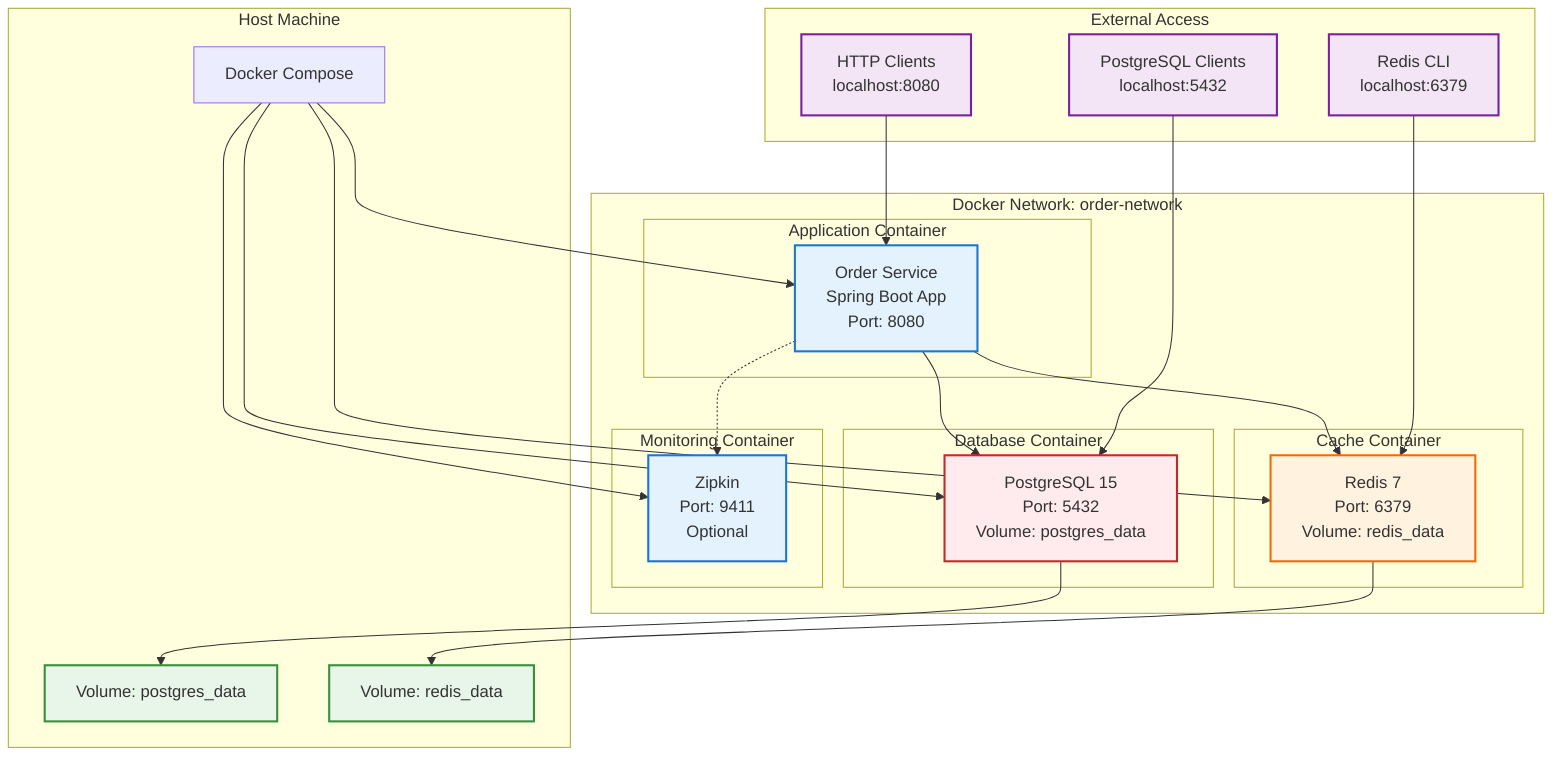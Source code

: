 graph TB
    subgraph "Docker Network: order-network"
        subgraph "Application Container"
            APP[Order Service<br/>Spring Boot App<br/>Port: 8080]
        end

        subgraph "Database Container"
            PG[PostgreSQL 15<br/>Port: 5432<br/>Volume: postgres_data]
        end

        subgraph "Cache Container"
            RD[Redis 7<br/>Port: 6379<br/>Volume: redis_data]
        end

        subgraph "Monitoring Container"
            ZIP[Zipkin<br/>Port: 9411<br/>Optional]
        end
    end

    subgraph "Host Machine"
        DC[Docker Compose]
        VOL1[Volume: postgres_data]
        VOL2[Volume: redis_data]
    end

    subgraph "External Access"
        HTTP[HTTP Clients<br/>localhost:8080]
        PSQL[PostgreSQL Clients<br/>localhost:5432]
        REDIS_CLI[Redis CLI<br/>localhost:6379]
    end

    DC --> APP
    DC --> PG
    DC --> RD
    DC --> ZIP

    APP --> PG
    APP --> RD
    APP -.-> ZIP

    PG --> VOL1
    RD --> VOL2

    HTTP --> APP
    PSQL --> PG
    REDIS_CLI --> RD

    classDef container fill:#e3f2fd,stroke:#1976d2,stroke-width:2px
    classDef database fill:#ffebee,stroke:#c62828,stroke-width:2px
    classDef cache fill:#fff3e0,stroke:#ef6c00,stroke-width:2px
    classDef external fill:#f3e5f5,stroke:#7b1fa2,stroke-width:2px
    classDef volume fill:#e8f5e9,stroke:#388e3c,stroke-width:2px

    class APP container
    class PG database
    class RD cache
    class ZIP container
    class HTTP,PSQL,REDIS_CLI external
    class VOL1,VOL2 volume
